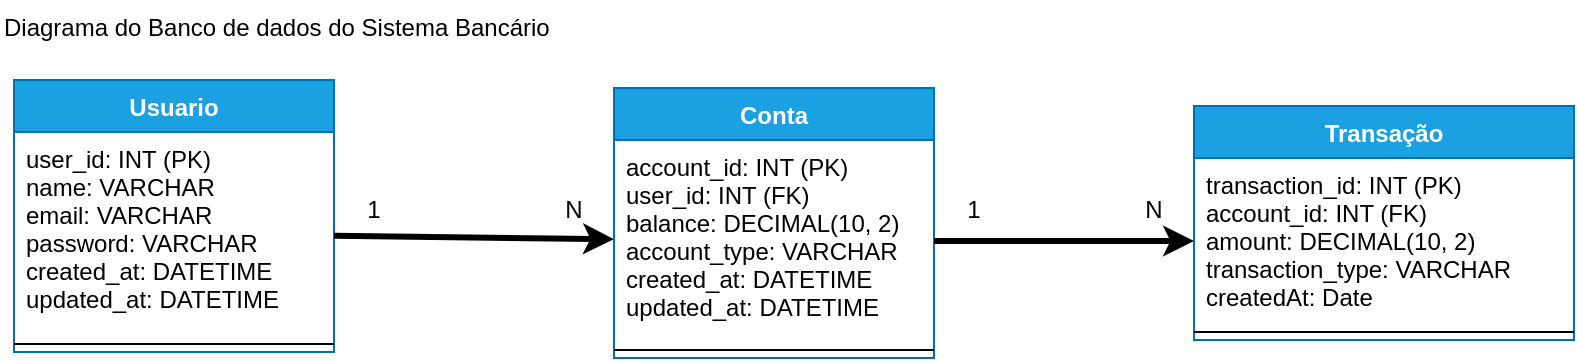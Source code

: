 <mxfile>
    <diagram id="He4tzvjI52R5dhE2VPA6" name="context map">
        <mxGraphModel dx="842" dy="771" grid="0" gridSize="10" guides="1" tooltips="1" connect="1" arrows="1" fold="1" page="1" pageScale="1" pageWidth="827" pageHeight="1169" background="#ffffff" math="0" shadow="0">
            <root>
                <mxCell id="FyRxH1oCdhP5VFCKJsgi-0"/>
                <mxCell id="FyRxH1oCdhP5VFCKJsgi-1" parent="FyRxH1oCdhP5VFCKJsgi-0"/>
                <mxCell id="0" value="Usuario" style="swimlane;fontStyle=1;align=center;verticalAlign=top;childLayout=stackLayout;horizontal=1;startSize=26;horizontalStack=0;resizeParent=1;resizeParentMax=0;resizeLast=0;collapsible=1;marginBottom=0;fontColor=#ffffff;fillColor=#1ba1e2;strokeColor=#006EAF;" parent="FyRxH1oCdhP5VFCKJsgi-1" vertex="1">
                    <mxGeometry x="31" y="53" width="160" height="136" as="geometry">
                        <mxRectangle x="120" y="90" width="60" height="26" as="alternateBounds"/>
                    </mxGeometry>
                </mxCell>
                <mxCell id="1" value="user_id: INT (PK)&#10;name: VARCHAR &#10;email: VARCHAR&#10;password: VARCHAR&#10;created_at: DATETIME&#10;updated_at: DATETIME&#10;" style="text;strokeColor=none;fillColor=none;align=left;verticalAlign=top;spacingLeft=4;spacingRight=4;overflow=hidden;rotatable=0;points=[[0,0.5],[1,0.5]];portConstraint=eastwest;fontColor=#000000;" parent="0" vertex="1">
                    <mxGeometry y="26" width="160" height="102" as="geometry"/>
                </mxCell>
                <mxCell id="2" value="" style="line;strokeWidth=1;fillColor=none;align=left;verticalAlign=middle;spacingTop=-1;spacingLeft=3;spacingRight=3;rotatable=0;labelPosition=right;points=[];portConstraint=eastwest;" parent="0" vertex="1">
                    <mxGeometry y="128" width="160" height="8" as="geometry"/>
                </mxCell>
                <mxCell id="4" value="Conta" style="swimlane;fontStyle=1;align=center;verticalAlign=top;childLayout=stackLayout;horizontal=1;startSize=26;horizontalStack=0;resizeParent=1;resizeParentMax=0;resizeLast=0;collapsible=1;marginBottom=0;fontColor=#ffffff;fillColor=#1ba1e2;strokeColor=#006EAF;" parent="FyRxH1oCdhP5VFCKJsgi-1" vertex="1">
                    <mxGeometry x="331" y="57" width="160" height="135" as="geometry">
                        <mxRectangle x="120" y="90" width="60" height="26" as="alternateBounds"/>
                    </mxGeometry>
                </mxCell>
                <mxCell id="5" value="account_id: INT (PK)&#10;user_id: INT (FK)&#10;balance: DECIMAL(10, 2)&#10;account_type: VARCHAR &#10;created_at: DATETIME&#10;updated_at: DATETIME" style="text;strokeColor=none;fillColor=none;align=left;verticalAlign=top;spacingLeft=4;spacingRight=4;overflow=hidden;rotatable=0;points=[[0,0.5],[1,0.5]];portConstraint=eastwest;fontColor=#000000;" parent="4" vertex="1">
                    <mxGeometry y="26" width="160" height="101" as="geometry"/>
                </mxCell>
                <mxCell id="6" value="" style="line;strokeWidth=1;fillColor=none;align=left;verticalAlign=middle;spacingTop=-1;spacingLeft=3;spacingRight=3;rotatable=0;labelPosition=right;points=[];portConstraint=eastwest;" parent="4" vertex="1">
                    <mxGeometry y="127" width="160" height="8" as="geometry"/>
                </mxCell>
                <mxCell id="8" value="Transação" style="swimlane;fontStyle=1;align=center;verticalAlign=top;childLayout=stackLayout;horizontal=1;startSize=26;horizontalStack=0;resizeParent=1;resizeParentMax=0;resizeLast=0;collapsible=1;marginBottom=0;fontColor=#ffffff;fillColor=#1ba1e2;strokeColor=#006EAF;" parent="FyRxH1oCdhP5VFCKJsgi-1" vertex="1">
                    <mxGeometry x="621" y="66" width="190" height="117" as="geometry">
                        <mxRectangle x="120" y="90" width="60" height="26" as="alternateBounds"/>
                    </mxGeometry>
                </mxCell>
                <mxCell id="9" value="transaction_id: INT (PK)&#10;account_id: INT (FK)&#10;amount: DECIMAL(10, 2)&#10;transaction_type: VARCHAR&#10;createdAt: Date&#10;" style="text;strokeColor=none;fillColor=none;align=left;verticalAlign=top;spacingLeft=4;spacingRight=4;overflow=hidden;rotatable=0;points=[[0,0.5],[1,0.5]];portConstraint=eastwest;fontColor=#000000;" parent="8" vertex="1">
                    <mxGeometry y="26" width="190" height="83" as="geometry"/>
                </mxCell>
                <mxCell id="10" value="" style="line;strokeWidth=1;fillColor=none;align=left;verticalAlign=middle;spacingTop=-1;spacingLeft=3;spacingRight=3;rotatable=0;labelPosition=right;points=[];portConstraint=eastwest;" parent="8" vertex="1">
                    <mxGeometry y="109" width="190" height="8" as="geometry"/>
                </mxCell>
                <mxCell id="12" style="edgeStyle=none;html=1;fontColor=#000000;strokeWidth=3;strokeColor=#000000;" parent="FyRxH1oCdhP5VFCKJsgi-1" source="1" target="5" edge="1">
                    <mxGeometry relative="1" as="geometry"/>
                </mxCell>
                <mxCell id="13" style="edgeStyle=none;html=1;fontColor=#000000;strokeWidth=3;strokeColor=#000000;" parent="FyRxH1oCdhP5VFCKJsgi-1" source="5" target="9" edge="1">
                    <mxGeometry relative="1" as="geometry"/>
                </mxCell>
                <mxCell id="14" value="1" style="text;html=1;strokeColor=none;fillColor=none;align=center;verticalAlign=middle;whiteSpace=wrap;rounded=0;fontColor=#000000;" parent="FyRxH1oCdhP5VFCKJsgi-1" vertex="1">
                    <mxGeometry x="181" y="103" width="60" height="30" as="geometry"/>
                </mxCell>
                <mxCell id="15" value="N" style="text;html=1;strokeColor=none;fillColor=none;align=center;verticalAlign=middle;whiteSpace=wrap;rounded=0;fontColor=#000000;" parent="FyRxH1oCdhP5VFCKJsgi-1" vertex="1">
                    <mxGeometry x="281" y="103" width="60" height="30" as="geometry"/>
                </mxCell>
                <mxCell id="16" value="1" style="text;html=1;strokeColor=none;fillColor=none;align=center;verticalAlign=middle;whiteSpace=wrap;rounded=0;fontColor=#000000;" parent="FyRxH1oCdhP5VFCKJsgi-1" vertex="1">
                    <mxGeometry x="481" y="103" width="60" height="30" as="geometry"/>
                </mxCell>
                <mxCell id="17" value="N" style="text;html=1;strokeColor=none;fillColor=none;align=center;verticalAlign=middle;whiteSpace=wrap;rounded=0;fontColor=#000000;" parent="FyRxH1oCdhP5VFCKJsgi-1" vertex="1">
                    <mxGeometry x="571" y="103" width="60" height="30" as="geometry"/>
                </mxCell>
                <mxCell id="18" value="Diagrama do Banco de dados do Sistema Bancário" style="text;whiteSpace=wrap;html=1;fontColor=#000000;" parent="FyRxH1oCdhP5VFCKJsgi-1" vertex="1">
                    <mxGeometry x="24" y="13" width="296" height="40" as="geometry"/>
                </mxCell>
            </root>
        </mxGraphModel>
    </diagram>
</mxfile>